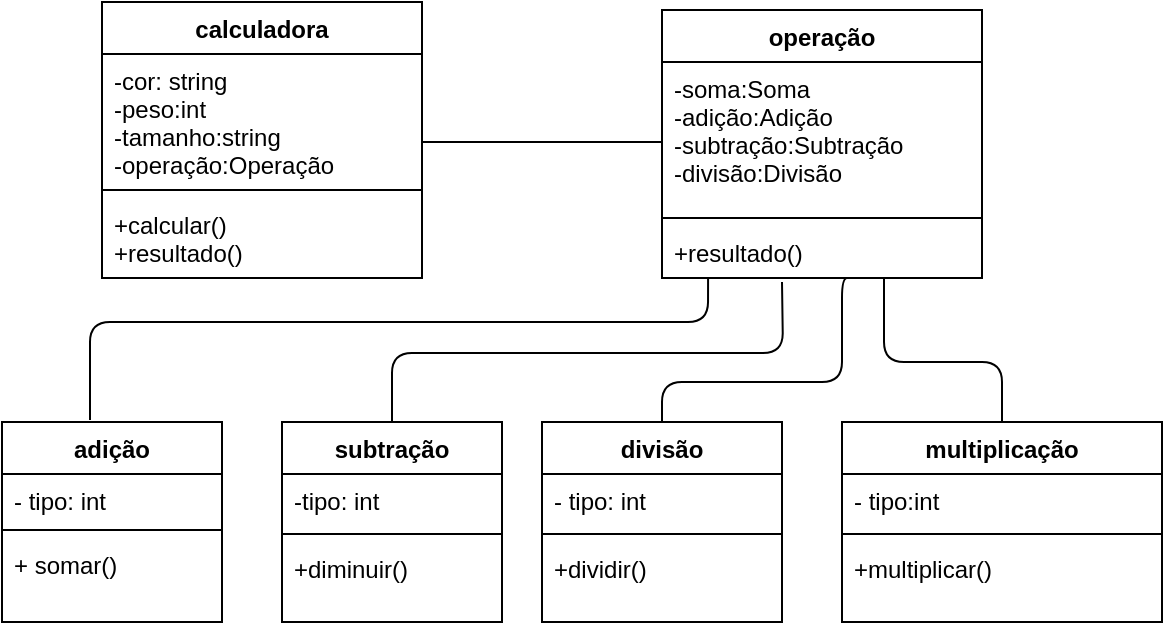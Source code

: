 <mxfile version="11.1.1" type="device"><diagram id="WZjNjJXI_HkYIroBBu6f" name="Page-1"><mxGraphModel dx="868" dy="1653" grid="1" gridSize="10" guides="1" tooltips="1" connect="1" arrows="1" fold="1" page="1" pageScale="1" pageWidth="827" pageHeight="1169" math="0" shadow="0"><root><mxCell id="0"/><mxCell id="1" parent="0"/><mxCell id="pH8yU7UZ3RrR-Dlx4T_f-1" value="adição" style="swimlane;fontStyle=1;align=center;verticalAlign=top;childLayout=stackLayout;horizontal=1;startSize=26;horizontalStack=0;resizeParent=1;resizeParentMax=0;resizeLast=0;collapsible=1;marginBottom=0;" vertex="1" parent="1"><mxGeometry x="90" y="90" width="110" height="100" as="geometry"/></mxCell><mxCell id="pH8yU7UZ3RrR-Dlx4T_f-2" value="- tipo: int&#10;" style="text;strokeColor=none;fillColor=none;align=left;verticalAlign=top;spacingLeft=4;spacingRight=4;overflow=hidden;rotatable=0;points=[[0,0.5],[1,0.5]];portConstraint=eastwest;" vertex="1" parent="pH8yU7UZ3RrR-Dlx4T_f-1"><mxGeometry y="26" width="110" height="24" as="geometry"/></mxCell><mxCell id="pH8yU7UZ3RrR-Dlx4T_f-3" value="" style="line;strokeWidth=1;fillColor=none;align=left;verticalAlign=middle;spacingTop=-1;spacingLeft=3;spacingRight=3;rotatable=0;labelPosition=right;points=[];portConstraint=eastwest;" vertex="1" parent="pH8yU7UZ3RrR-Dlx4T_f-1"><mxGeometry y="50" width="110" height="8" as="geometry"/></mxCell><mxCell id="pH8yU7UZ3RrR-Dlx4T_f-4" value="+ somar()" style="text;strokeColor=none;fillColor=none;align=left;verticalAlign=top;spacingLeft=4;spacingRight=4;overflow=hidden;rotatable=0;points=[[0,0.5],[1,0.5]];portConstraint=eastwest;" vertex="1" parent="pH8yU7UZ3RrR-Dlx4T_f-1"><mxGeometry y="58" width="110" height="42" as="geometry"/></mxCell><mxCell id="pH8yU7UZ3RrR-Dlx4T_f-5" value="subtração" style="swimlane;fontStyle=1;align=center;verticalAlign=top;childLayout=stackLayout;horizontal=1;startSize=26;horizontalStack=0;resizeParent=1;resizeParentMax=0;resizeLast=0;collapsible=1;marginBottom=0;" vertex="1" parent="1"><mxGeometry x="230" y="90" width="110" height="100" as="geometry"/></mxCell><mxCell id="pH8yU7UZ3RrR-Dlx4T_f-6" value="-tipo: int" style="text;strokeColor=none;fillColor=none;align=left;verticalAlign=top;spacingLeft=4;spacingRight=4;overflow=hidden;rotatable=0;points=[[0,0.5],[1,0.5]];portConstraint=eastwest;" vertex="1" parent="pH8yU7UZ3RrR-Dlx4T_f-5"><mxGeometry y="26" width="110" height="26" as="geometry"/></mxCell><mxCell id="pH8yU7UZ3RrR-Dlx4T_f-7" value="" style="line;strokeWidth=1;fillColor=none;align=left;verticalAlign=middle;spacingTop=-1;spacingLeft=3;spacingRight=3;rotatable=0;labelPosition=right;points=[];portConstraint=eastwest;" vertex="1" parent="pH8yU7UZ3RrR-Dlx4T_f-5"><mxGeometry y="52" width="110" height="8" as="geometry"/></mxCell><mxCell id="pH8yU7UZ3RrR-Dlx4T_f-8" value="+diminuir()&#10;&#10;" style="text;strokeColor=none;fillColor=none;align=left;verticalAlign=top;spacingLeft=4;spacingRight=4;overflow=hidden;rotatable=0;points=[[0,0.5],[1,0.5]];portConstraint=eastwest;" vertex="1" parent="pH8yU7UZ3RrR-Dlx4T_f-5"><mxGeometry y="60" width="110" height="40" as="geometry"/></mxCell><mxCell id="pH8yU7UZ3RrR-Dlx4T_f-9" value="divisão" style="swimlane;fontStyle=1;align=center;verticalAlign=top;childLayout=stackLayout;horizontal=1;startSize=26;horizontalStack=0;resizeParent=1;resizeParentMax=0;resizeLast=0;collapsible=1;marginBottom=0;" vertex="1" parent="1"><mxGeometry x="360" y="90" width="120" height="100" as="geometry"/></mxCell><mxCell id="pH8yU7UZ3RrR-Dlx4T_f-10" value="- tipo: int" style="text;strokeColor=none;fillColor=none;align=left;verticalAlign=top;spacingLeft=4;spacingRight=4;overflow=hidden;rotatable=0;points=[[0,0.5],[1,0.5]];portConstraint=eastwest;" vertex="1" parent="pH8yU7UZ3RrR-Dlx4T_f-9"><mxGeometry y="26" width="120" height="26" as="geometry"/></mxCell><mxCell id="pH8yU7UZ3RrR-Dlx4T_f-11" value="" style="line;strokeWidth=1;fillColor=none;align=left;verticalAlign=middle;spacingTop=-1;spacingLeft=3;spacingRight=3;rotatable=0;labelPosition=right;points=[];portConstraint=eastwest;" vertex="1" parent="pH8yU7UZ3RrR-Dlx4T_f-9"><mxGeometry y="52" width="120" height="8" as="geometry"/></mxCell><mxCell id="pH8yU7UZ3RrR-Dlx4T_f-12" value="+dividir()" style="text;strokeColor=none;fillColor=none;align=left;verticalAlign=top;spacingLeft=4;spacingRight=4;overflow=hidden;rotatable=0;points=[[0,0.5],[1,0.5]];portConstraint=eastwest;" vertex="1" parent="pH8yU7UZ3RrR-Dlx4T_f-9"><mxGeometry y="60" width="120" height="40" as="geometry"/></mxCell><mxCell id="pH8yU7UZ3RrR-Dlx4T_f-13" value="multiplicação&#10;" style="swimlane;fontStyle=1;align=center;verticalAlign=top;childLayout=stackLayout;horizontal=1;startSize=26;horizontalStack=0;resizeParent=1;resizeParentMax=0;resizeLast=0;collapsible=1;marginBottom=0;" vertex="1" parent="1"><mxGeometry x="510" y="90" width="160" height="100" as="geometry"/></mxCell><mxCell id="pH8yU7UZ3RrR-Dlx4T_f-39" value="" style="endArrow=none;html=1;edgeStyle=orthogonalEdgeStyle;" edge="1" parent="pH8yU7UZ3RrR-Dlx4T_f-13" target="pH8yU7UZ3RrR-Dlx4T_f-28"><mxGeometry relative="1" as="geometry"><mxPoint x="80" as="sourcePoint"/><mxPoint x="110" y="-50" as="targetPoint"/><Array as="points"><mxPoint x="80" y="-30"/><mxPoint x="21" y="-30"/></Array></mxGeometry></mxCell><mxCell id="pH8yU7UZ3RrR-Dlx4T_f-14" value="- tipo:int" style="text;strokeColor=none;fillColor=none;align=left;verticalAlign=top;spacingLeft=4;spacingRight=4;overflow=hidden;rotatable=0;points=[[0,0.5],[1,0.5]];portConstraint=eastwest;" vertex="1" parent="pH8yU7UZ3RrR-Dlx4T_f-13"><mxGeometry y="26" width="160" height="26" as="geometry"/></mxCell><mxCell id="pH8yU7UZ3RrR-Dlx4T_f-15" value="" style="line;strokeWidth=1;fillColor=none;align=left;verticalAlign=middle;spacingTop=-1;spacingLeft=3;spacingRight=3;rotatable=0;labelPosition=right;points=[];portConstraint=eastwest;" vertex="1" parent="pH8yU7UZ3RrR-Dlx4T_f-13"><mxGeometry y="52" width="160" height="8" as="geometry"/></mxCell><mxCell id="pH8yU7UZ3RrR-Dlx4T_f-16" value="+multiplicar()" style="text;strokeColor=none;fillColor=none;align=left;verticalAlign=top;spacingLeft=4;spacingRight=4;overflow=hidden;rotatable=0;points=[[0,0.5],[1,0.5]];portConstraint=eastwest;" vertex="1" parent="pH8yU7UZ3RrR-Dlx4T_f-13"><mxGeometry y="60" width="160" height="40" as="geometry"/></mxCell><mxCell id="pH8yU7UZ3RrR-Dlx4T_f-17" value="calculadora" style="swimlane;fontStyle=1;align=center;verticalAlign=top;childLayout=stackLayout;horizontal=1;startSize=26;horizontalStack=0;resizeParent=1;resizeParentMax=0;resizeLast=0;collapsible=1;marginBottom=0;" vertex="1" parent="1"><mxGeometry x="140" y="-120" width="160" height="138" as="geometry"/></mxCell><mxCell id="pH8yU7UZ3RrR-Dlx4T_f-18" value="-cor: string&#10;-peso:int&#10;-tamanho:string&#10;-operação:Operação" style="text;strokeColor=none;fillColor=none;align=left;verticalAlign=top;spacingLeft=4;spacingRight=4;overflow=hidden;rotatable=0;points=[[0,0.5],[1,0.5]];portConstraint=eastwest;" vertex="1" parent="pH8yU7UZ3RrR-Dlx4T_f-17"><mxGeometry y="26" width="160" height="64" as="geometry"/></mxCell><mxCell id="pH8yU7UZ3RrR-Dlx4T_f-19" value="" style="line;strokeWidth=1;fillColor=none;align=left;verticalAlign=middle;spacingTop=-1;spacingLeft=3;spacingRight=3;rotatable=0;labelPosition=right;points=[];portConstraint=eastwest;" vertex="1" parent="pH8yU7UZ3RrR-Dlx4T_f-17"><mxGeometry y="90" width="160" height="8" as="geometry"/></mxCell><mxCell id="pH8yU7UZ3RrR-Dlx4T_f-20" value="+calcular()&#10;+resultado()" style="text;strokeColor=none;fillColor=none;align=left;verticalAlign=top;spacingLeft=4;spacingRight=4;overflow=hidden;rotatable=0;points=[[0,0.5],[1,0.5]];portConstraint=eastwest;" vertex="1" parent="pH8yU7UZ3RrR-Dlx4T_f-17"><mxGeometry y="98" width="160" height="40" as="geometry"/></mxCell><mxCell id="pH8yU7UZ3RrR-Dlx4T_f-25" value="operação" style="swimlane;fontStyle=1;align=center;verticalAlign=top;childLayout=stackLayout;horizontal=1;startSize=26;horizontalStack=0;resizeParent=1;resizeParentMax=0;resizeLast=0;collapsible=1;marginBottom=0;" vertex="1" parent="1"><mxGeometry x="420" y="-116" width="160" height="134" as="geometry"/></mxCell><mxCell id="pH8yU7UZ3RrR-Dlx4T_f-26" value="-soma:Soma&#10;-adição:Adição&#10;-subtração:Subtração&#10;-divisão:Divisão" style="text;strokeColor=none;fillColor=none;align=left;verticalAlign=top;spacingLeft=4;spacingRight=4;overflow=hidden;rotatable=0;points=[[0,0.5],[1,0.5]];portConstraint=eastwest;" vertex="1" parent="pH8yU7UZ3RrR-Dlx4T_f-25"><mxGeometry y="26" width="160" height="74" as="geometry"/></mxCell><mxCell id="pH8yU7UZ3RrR-Dlx4T_f-27" value="" style="line;strokeWidth=1;fillColor=none;align=left;verticalAlign=middle;spacingTop=-1;spacingLeft=3;spacingRight=3;rotatable=0;labelPosition=right;points=[];portConstraint=eastwest;" vertex="1" parent="pH8yU7UZ3RrR-Dlx4T_f-25"><mxGeometry y="100" width="160" height="8" as="geometry"/></mxCell><mxCell id="pH8yU7UZ3RrR-Dlx4T_f-28" value="+resultado()" style="text;strokeColor=none;fillColor=none;align=left;verticalAlign=top;spacingLeft=4;spacingRight=4;overflow=hidden;rotatable=0;points=[[0,0.5],[1,0.5]];portConstraint=eastwest;" vertex="1" parent="pH8yU7UZ3RrR-Dlx4T_f-25"><mxGeometry y="108" width="160" height="26" as="geometry"/></mxCell><mxCell id="pH8yU7UZ3RrR-Dlx4T_f-29" value="" style="endArrow=none;html=1;edgeStyle=orthogonalEdgeStyle;exitX=0.4;exitY=-0.01;exitDx=0;exitDy=0;exitPerimeter=0;entryX=0.144;entryY=1;entryDx=0;entryDy=0;entryPerimeter=0;" edge="1" parent="1" source="pH8yU7UZ3RrR-Dlx4T_f-1" target="pH8yU7UZ3RrR-Dlx4T_f-28"><mxGeometry relative="1" as="geometry"><mxPoint x="130" y="60" as="sourcePoint"/><mxPoint x="290" y="60" as="targetPoint"/><Array as="points"><mxPoint x="134" y="40"/><mxPoint x="443" y="40"/></Array></mxGeometry></mxCell><mxCell id="pH8yU7UZ3RrR-Dlx4T_f-32" value="" style="endArrow=none;html=1;edgeStyle=orthogonalEdgeStyle;exitX=0.5;exitY=0;exitDx=0;exitDy=0;" edge="1" parent="1" source="pH8yU7UZ3RrR-Dlx4T_f-5"><mxGeometry relative="1" as="geometry"><mxPoint x="290" y="70" as="sourcePoint"/><mxPoint x="480" y="20" as="targetPoint"/></mxGeometry></mxCell><mxCell id="pH8yU7UZ3RrR-Dlx4T_f-36" value="" style="endArrow=none;html=1;edgeStyle=orthogonalEdgeStyle;exitX=0.5;exitY=0;exitDx=0;exitDy=0;entryX=0.594;entryY=1;entryDx=0;entryDy=0;entryPerimeter=0;" edge="1" parent="1" source="pH8yU7UZ3RrR-Dlx4T_f-9" target="pH8yU7UZ3RrR-Dlx4T_f-28"><mxGeometry relative="1" as="geometry"><mxPoint x="420" y="80" as="sourcePoint"/><mxPoint x="510" y="40" as="targetPoint"/><Array as="points"><mxPoint x="420" y="70"/><mxPoint x="510" y="70"/><mxPoint x="510" y="18"/></Array></mxGeometry></mxCell><mxCell id="pH8yU7UZ3RrR-Dlx4T_f-42" value="" style="endArrow=none;html=1;edgeStyle=orthogonalEdgeStyle;" edge="1" parent="1"><mxGeometry relative="1" as="geometry"><mxPoint x="300" y="-50" as="sourcePoint"/><mxPoint x="420" y="-50" as="targetPoint"/></mxGeometry></mxCell></root></mxGraphModel></diagram></mxfile>